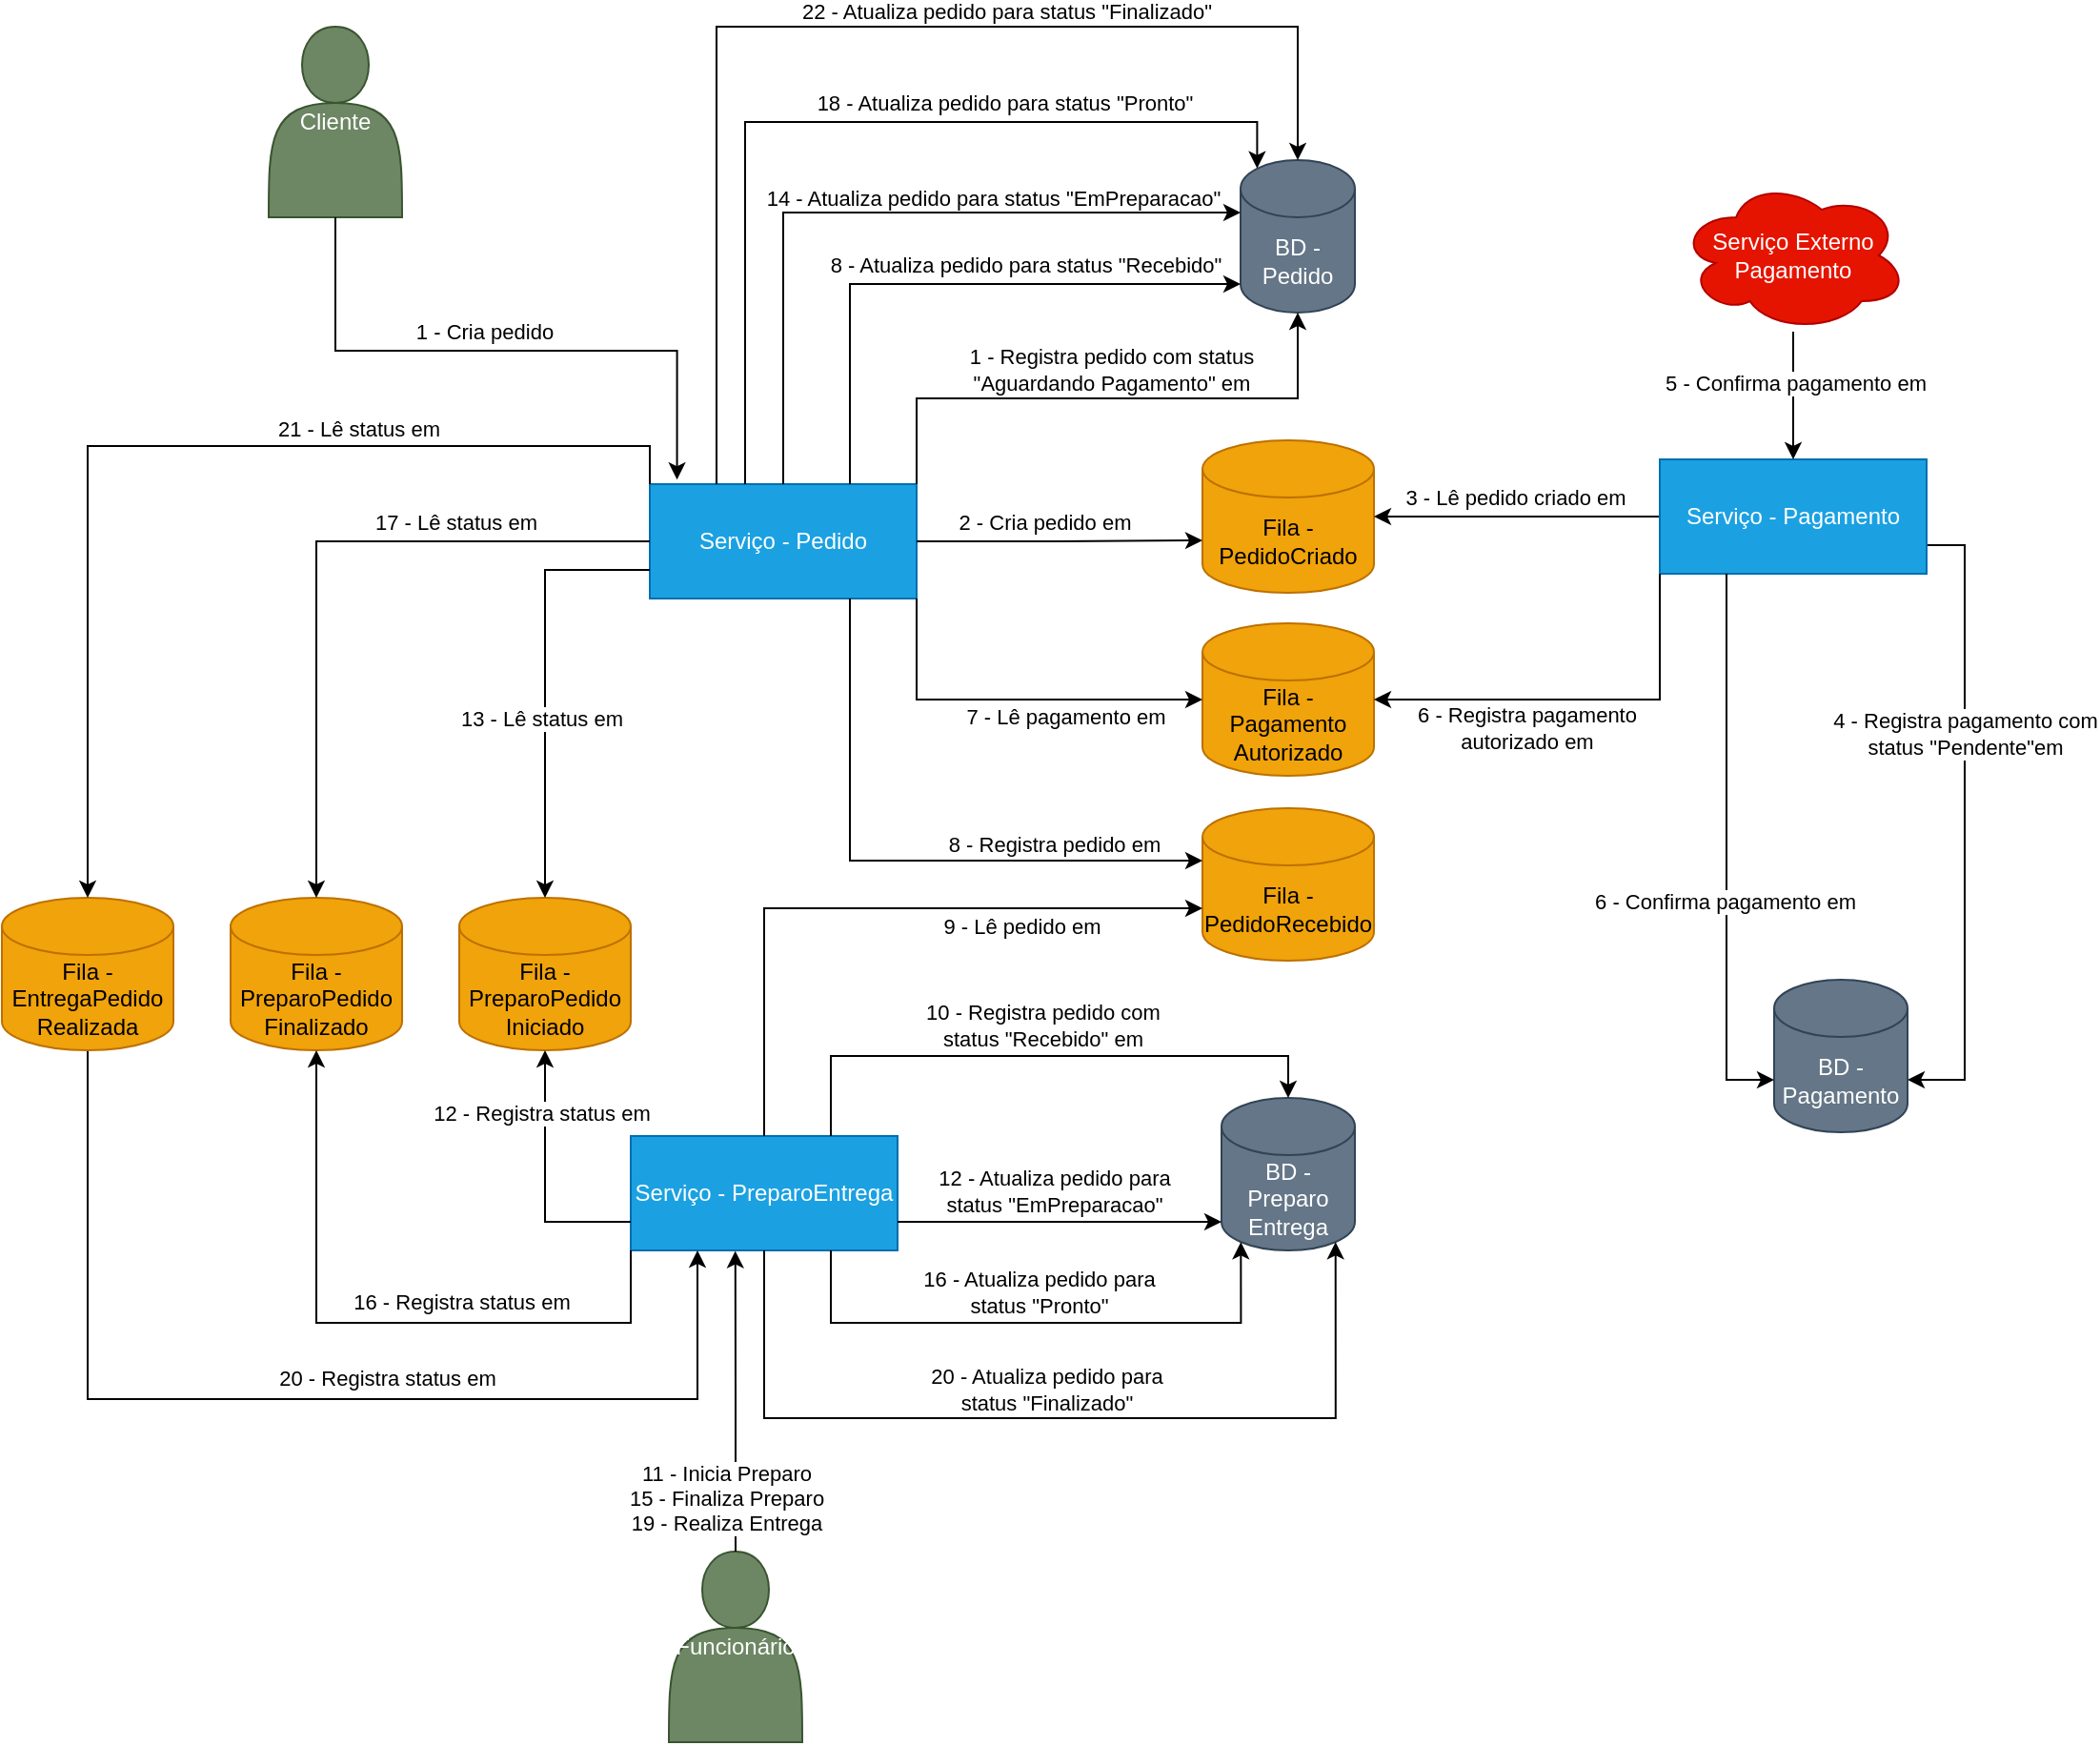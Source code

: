 <mxfile version="24.6.4" type="device">
  <diagram name="Página-1" id="wL4Jipxek0bS0VZwpiZk">
    <mxGraphModel dx="2022" dy="1866" grid="1" gridSize="10" guides="1" tooltips="1" connect="1" arrows="1" fold="1" page="1" pageScale="1" pageWidth="827" pageHeight="1169" math="0" shadow="0">
      <root>
        <mxCell id="0" />
        <mxCell id="1" parent="0" />
        <mxCell id="bHRZhwduCIA5MYHfD7RE-1" value="Serviço -&amp;nbsp;&lt;span style=&quot;background-color: initial;&quot;&gt;Pedido&lt;/span&gt;" style="rounded=0;whiteSpace=wrap;html=1;fillColor=#1ba1e2;strokeColor=#006EAF;fontColor=#ffffff;" vertex="1" parent="1">
          <mxGeometry x="40" y="120" width="140" height="60" as="geometry" />
        </mxCell>
        <mxCell id="bHRZhwduCIA5MYHfD7RE-2" value="Fila - PedidoCriado" style="shape=cylinder3;whiteSpace=wrap;html=1;boundedLbl=1;backgroundOutline=1;size=15;fillColor=#f0a30a;fontColor=#000000;strokeColor=#BD7000;" vertex="1" parent="1">
          <mxGeometry x="330" y="97" width="90" height="80" as="geometry" />
        </mxCell>
        <mxCell id="bHRZhwduCIA5MYHfD7RE-3" style="edgeStyle=orthogonalEdgeStyle;rounded=0;orthogonalLoop=1;jettySize=auto;html=1;entryX=0;entryY=0;entryDx=0;entryDy=52.5;entryPerimeter=0;" edge="1" parent="1" source="bHRZhwduCIA5MYHfD7RE-1" target="bHRZhwduCIA5MYHfD7RE-2">
          <mxGeometry relative="1" as="geometry" />
        </mxCell>
        <mxCell id="bHRZhwduCIA5MYHfD7RE-4" value="2 - Cria pedido em" style="edgeLabel;html=1;align=center;verticalAlign=middle;resizable=0;points=[];" vertex="1" connectable="0" parent="bHRZhwduCIA5MYHfD7RE-3">
          <mxGeometry x="-0.157" y="2" relative="1" as="geometry">
            <mxPoint x="3" y="-8" as="offset" />
          </mxGeometry>
        </mxCell>
        <mxCell id="bHRZhwduCIA5MYHfD7RE-6" style="edgeStyle=orthogonalEdgeStyle;rounded=0;orthogonalLoop=1;jettySize=auto;html=1;" edge="1" parent="1" source="bHRZhwduCIA5MYHfD7RE-5" target="bHRZhwduCIA5MYHfD7RE-2">
          <mxGeometry relative="1" as="geometry" />
        </mxCell>
        <mxCell id="bHRZhwduCIA5MYHfD7RE-7" value="3 - Lê pedido criado em" style="edgeLabel;html=1;align=center;verticalAlign=middle;resizable=0;points=[];" vertex="1" connectable="0" parent="bHRZhwduCIA5MYHfD7RE-6">
          <mxGeometry x="0.051" relative="1" as="geometry">
            <mxPoint x="3" y="-10" as="offset" />
          </mxGeometry>
        </mxCell>
        <mxCell id="bHRZhwduCIA5MYHfD7RE-10" style="edgeStyle=orthogonalEdgeStyle;rounded=0;orthogonalLoop=1;jettySize=auto;html=1;exitX=1;exitY=0.75;exitDx=0;exitDy=0;entryX=1;entryY=0;entryDx=0;entryDy=52.5;entryPerimeter=0;" edge="1" parent="1" source="bHRZhwduCIA5MYHfD7RE-5" target="bHRZhwduCIA5MYHfD7RE-9">
          <mxGeometry relative="1" as="geometry" />
        </mxCell>
        <mxCell id="bHRZhwduCIA5MYHfD7RE-11" value="4 - Registra pagamento com &lt;br&gt;status &quot;Pendente&quot;em" style="edgeLabel;html=1;align=center;verticalAlign=middle;resizable=0;points=[];" vertex="1" connectable="0" parent="bHRZhwduCIA5MYHfD7RE-10">
          <mxGeometry x="0.194" relative="1" as="geometry">
            <mxPoint y="-79" as="offset" />
          </mxGeometry>
        </mxCell>
        <mxCell id="bHRZhwduCIA5MYHfD7RE-5" value="Serviço -&amp;nbsp;&lt;span style=&quot;background-color: initial;&quot;&gt;Pagamento&lt;/span&gt;" style="rounded=0;whiteSpace=wrap;html=1;fillColor=#1ba1e2;strokeColor=#006EAF;fontColor=#ffffff;" vertex="1" parent="1">
          <mxGeometry x="570" y="107" width="140" height="60" as="geometry" />
        </mxCell>
        <mxCell id="bHRZhwduCIA5MYHfD7RE-12" style="edgeStyle=orthogonalEdgeStyle;rounded=0;orthogonalLoop=1;jettySize=auto;html=1;entryX=0.5;entryY=0;entryDx=0;entryDy=0;" edge="1" parent="1" source="bHRZhwduCIA5MYHfD7RE-8" target="bHRZhwduCIA5MYHfD7RE-5">
          <mxGeometry relative="1" as="geometry" />
        </mxCell>
        <mxCell id="bHRZhwduCIA5MYHfD7RE-13" value="5 - Confirma pagamento em" style="edgeLabel;html=1;align=center;verticalAlign=middle;resizable=0;points=[];" vertex="1" connectable="0" parent="bHRZhwduCIA5MYHfD7RE-12">
          <mxGeometry x="-0.212" y="1" relative="1" as="geometry">
            <mxPoint as="offset" />
          </mxGeometry>
        </mxCell>
        <mxCell id="bHRZhwduCIA5MYHfD7RE-8" value="Serviço Externo Pagamento" style="ellipse;shape=cloud;whiteSpace=wrap;html=1;fillColor=#e51400;fontColor=#ffffff;strokeColor=#B20000;" vertex="1" parent="1">
          <mxGeometry x="580" y="-40" width="120" height="80" as="geometry" />
        </mxCell>
        <mxCell id="bHRZhwduCIA5MYHfD7RE-9" value="BD - Pagamento" style="shape=cylinder3;whiteSpace=wrap;html=1;boundedLbl=1;backgroundOutline=1;size=15;fillColor=#647687;fontColor=#ffffff;strokeColor=#314354;" vertex="1" parent="1">
          <mxGeometry x="630" y="380" width="70" height="80" as="geometry" />
        </mxCell>
        <mxCell id="bHRZhwduCIA5MYHfD7RE-14" style="edgeStyle=orthogonalEdgeStyle;rounded=0;orthogonalLoop=1;jettySize=auto;html=1;entryX=0;entryY=0;entryDx=0;entryDy=52.5;entryPerimeter=0;exitX=0.25;exitY=1;exitDx=0;exitDy=0;" edge="1" parent="1" source="bHRZhwduCIA5MYHfD7RE-5" target="bHRZhwduCIA5MYHfD7RE-9">
          <mxGeometry relative="1" as="geometry" />
        </mxCell>
        <mxCell id="bHRZhwduCIA5MYHfD7RE-83" value="6 - Confirma pagamento em" style="edgeLabel;html=1;align=center;verticalAlign=middle;resizable=0;points=[];" vertex="1" connectable="0" parent="bHRZhwduCIA5MYHfD7RE-14">
          <mxGeometry x="-0.19" y="-1" relative="1" as="geometry">
            <mxPoint y="54" as="offset" />
          </mxGeometry>
        </mxCell>
        <mxCell id="bHRZhwduCIA5MYHfD7RE-16" value="Fila - Pagamento&lt;br&gt;Autorizado" style="shape=cylinder3;whiteSpace=wrap;html=1;boundedLbl=1;backgroundOutline=1;size=15;fillColor=#f0a30a;fontColor=#000000;strokeColor=#BD7000;" vertex="1" parent="1">
          <mxGeometry x="330" y="193" width="90" height="80" as="geometry" />
        </mxCell>
        <mxCell id="bHRZhwduCIA5MYHfD7RE-18" value="" style="edgeStyle=orthogonalEdgeStyle;rounded=0;orthogonalLoop=1;jettySize=auto;html=1;entryX=1;entryY=0.5;entryDx=0;entryDy=0;entryPerimeter=0;exitX=0;exitY=1;exitDx=0;exitDy=0;" edge="1" parent="1" source="bHRZhwduCIA5MYHfD7RE-5" target="bHRZhwduCIA5MYHfD7RE-16">
          <mxGeometry x="0.4" y="7" relative="1" as="geometry">
            <mxPoint as="offset" />
          </mxGeometry>
        </mxCell>
        <mxCell id="bHRZhwduCIA5MYHfD7RE-82" value="6 - Registra pagamento &lt;br&gt;autorizado em" style="edgeLabel;html=1;align=center;verticalAlign=middle;resizable=0;points=[];" vertex="1" connectable="0" parent="bHRZhwduCIA5MYHfD7RE-18">
          <mxGeometry x="-0.083" relative="1" as="geometry">
            <mxPoint x="-37" y="15" as="offset" />
          </mxGeometry>
        </mxCell>
        <mxCell id="bHRZhwduCIA5MYHfD7RE-20" value="BD - Pedido" style="shape=cylinder3;whiteSpace=wrap;html=1;boundedLbl=1;backgroundOutline=1;size=15;fillColor=#647687;fontColor=#ffffff;strokeColor=#314354;" vertex="1" parent="1">
          <mxGeometry x="350" y="-50" width="60" height="80" as="geometry" />
        </mxCell>
        <mxCell id="bHRZhwduCIA5MYHfD7RE-23" style="edgeStyle=orthogonalEdgeStyle;rounded=0;orthogonalLoop=1;jettySize=auto;html=1;exitX=1;exitY=0;exitDx=0;exitDy=0;entryX=0.5;entryY=1;entryDx=0;entryDy=0;entryPerimeter=0;" edge="1" parent="1" source="bHRZhwduCIA5MYHfD7RE-1" target="bHRZhwduCIA5MYHfD7RE-20">
          <mxGeometry relative="1" as="geometry">
            <mxPoint x="350" y="15" as="targetPoint" />
          </mxGeometry>
        </mxCell>
        <mxCell id="bHRZhwduCIA5MYHfD7RE-24" value="1 - Registra pedido com status&lt;br&gt;&quot;Aguardando Pagamento&quot; em" style="edgeLabel;html=1;align=center;verticalAlign=middle;resizable=0;points=[];" vertex="1" connectable="0" parent="bHRZhwduCIA5MYHfD7RE-23">
          <mxGeometry x="0.291" y="-3" relative="1" as="geometry">
            <mxPoint x="-40" y="-18" as="offset" />
          </mxGeometry>
        </mxCell>
        <mxCell id="bHRZhwduCIA5MYHfD7RE-25" style="edgeStyle=orthogonalEdgeStyle;rounded=0;orthogonalLoop=1;jettySize=auto;html=1;entryX=0;entryY=0.5;entryDx=0;entryDy=0;entryPerimeter=0;exitX=1;exitY=1;exitDx=0;exitDy=0;" edge="1" parent="1" source="bHRZhwduCIA5MYHfD7RE-1" target="bHRZhwduCIA5MYHfD7RE-16">
          <mxGeometry relative="1" as="geometry" />
        </mxCell>
        <mxCell id="bHRZhwduCIA5MYHfD7RE-26" value="7 - Lê pagamento em" style="edgeLabel;html=1;align=center;verticalAlign=middle;resizable=0;points=[];" vertex="1" connectable="0" parent="bHRZhwduCIA5MYHfD7RE-25">
          <mxGeometry x="0.289" y="-2" relative="1" as="geometry">
            <mxPoint y="7" as="offset" />
          </mxGeometry>
        </mxCell>
        <mxCell id="bHRZhwduCIA5MYHfD7RE-27" style="edgeStyle=orthogonalEdgeStyle;rounded=0;orthogonalLoop=1;jettySize=auto;html=1;entryX=0;entryY=1;entryDx=0;entryDy=-15;entryPerimeter=0;exitX=0.75;exitY=0;exitDx=0;exitDy=0;" edge="1" parent="1" source="bHRZhwduCIA5MYHfD7RE-1" target="bHRZhwduCIA5MYHfD7RE-20">
          <mxGeometry relative="1" as="geometry" />
        </mxCell>
        <mxCell id="bHRZhwduCIA5MYHfD7RE-28" value="8 - Atualiza pedido para status &quot;Recebido&quot;" style="edgeLabel;html=1;align=center;verticalAlign=middle;resizable=0;points=[];" vertex="1" connectable="0" parent="bHRZhwduCIA5MYHfD7RE-27">
          <mxGeometry x="-0.058" y="1" relative="1" as="geometry">
            <mxPoint x="51" y="-9" as="offset" />
          </mxGeometry>
        </mxCell>
        <mxCell id="bHRZhwduCIA5MYHfD7RE-29" value="Fila - PedidoRecebido" style="shape=cylinder3;whiteSpace=wrap;html=1;boundedLbl=1;backgroundOutline=1;size=15;fillColor=#f0a30a;fontColor=#000000;strokeColor=#BD7000;" vertex="1" parent="1">
          <mxGeometry x="330" y="290" width="90" height="80" as="geometry" />
        </mxCell>
        <mxCell id="bHRZhwduCIA5MYHfD7RE-30" style="edgeStyle=orthogonalEdgeStyle;rounded=0;orthogonalLoop=1;jettySize=auto;html=1;entryX=0;entryY=0;entryDx=0;entryDy=27.5;entryPerimeter=0;exitX=0.75;exitY=1;exitDx=0;exitDy=0;" edge="1" parent="1" source="bHRZhwduCIA5MYHfD7RE-1" target="bHRZhwduCIA5MYHfD7RE-29">
          <mxGeometry relative="1" as="geometry" />
        </mxCell>
        <mxCell id="bHRZhwduCIA5MYHfD7RE-31" value="8 - Registra pedido em" style="edgeLabel;html=1;align=center;verticalAlign=middle;resizable=0;points=[];" vertex="1" connectable="0" parent="bHRZhwduCIA5MYHfD7RE-30">
          <mxGeometry x="0.324" y="2" relative="1" as="geometry">
            <mxPoint x="31" y="-7" as="offset" />
          </mxGeometry>
        </mxCell>
        <mxCell id="bHRZhwduCIA5MYHfD7RE-32" value="Serviço -&amp;nbsp;&lt;span style=&quot;background-color: initial;&quot;&gt;PreparoEntrega&lt;/span&gt;" style="rounded=0;whiteSpace=wrap;html=1;fillColor=#1ba1e2;strokeColor=#006EAF;fontColor=#ffffff;" vertex="1" parent="1">
          <mxGeometry x="30" y="462" width="140" height="60" as="geometry" />
        </mxCell>
        <mxCell id="bHRZhwduCIA5MYHfD7RE-33" value="BD - Preparo&lt;br&gt;Entrega" style="shape=cylinder3;whiteSpace=wrap;html=1;boundedLbl=1;backgroundOutline=1;size=15;fillColor=#647687;fontColor=#ffffff;strokeColor=#314354;" vertex="1" parent="1">
          <mxGeometry x="340" y="442" width="70" height="80" as="geometry" />
        </mxCell>
        <mxCell id="bHRZhwduCIA5MYHfD7RE-34" style="edgeStyle=orthogonalEdgeStyle;rounded=0;orthogonalLoop=1;jettySize=auto;html=1;entryX=0;entryY=0;entryDx=0;entryDy=52.5;entryPerimeter=0;exitX=0.5;exitY=0;exitDx=0;exitDy=0;" edge="1" parent="1" source="bHRZhwduCIA5MYHfD7RE-32" target="bHRZhwduCIA5MYHfD7RE-29">
          <mxGeometry relative="1" as="geometry" />
        </mxCell>
        <mxCell id="bHRZhwduCIA5MYHfD7RE-79" value="9 - Lê pedido em" style="edgeLabel;html=1;align=center;verticalAlign=middle;resizable=0;points=[];" vertex="1" connectable="0" parent="bHRZhwduCIA5MYHfD7RE-34">
          <mxGeometry x="0.442" relative="1" as="geometry">
            <mxPoint x="2" y="9" as="offset" />
          </mxGeometry>
        </mxCell>
        <mxCell id="bHRZhwduCIA5MYHfD7RE-40" value="Fila - PreparoPedido&lt;br&gt;Iniciado" style="shape=cylinder3;whiteSpace=wrap;html=1;boundedLbl=1;backgroundOutline=1;size=15;fillColor=#f0a30a;fontColor=#000000;strokeColor=#BD7000;" vertex="1" parent="1">
          <mxGeometry x="-60" y="337" width="90" height="80" as="geometry" />
        </mxCell>
        <mxCell id="bHRZhwduCIA5MYHfD7RE-41" value="Fila - PreparoPedido&lt;br&gt;Finalizado" style="shape=cylinder3;whiteSpace=wrap;html=1;boundedLbl=1;backgroundOutline=1;size=15;fillColor=#f0a30a;fontColor=#000000;strokeColor=#BD7000;" vertex="1" parent="1">
          <mxGeometry x="-180" y="337" width="90" height="80" as="geometry" />
        </mxCell>
        <mxCell id="bHRZhwduCIA5MYHfD7RE-80" style="edgeStyle=orthogonalEdgeStyle;rounded=0;orthogonalLoop=1;jettySize=auto;html=1;entryX=0.25;entryY=1;entryDx=0;entryDy=0;exitX=0.5;exitY=1;exitDx=0;exitDy=0;exitPerimeter=0;" edge="1" parent="1" source="bHRZhwduCIA5MYHfD7RE-42" target="bHRZhwduCIA5MYHfD7RE-32">
          <mxGeometry relative="1" as="geometry">
            <Array as="points">
              <mxPoint x="-255" y="600" />
              <mxPoint x="65" y="600" />
            </Array>
          </mxGeometry>
        </mxCell>
        <mxCell id="bHRZhwduCIA5MYHfD7RE-81" value="20 - Registra status em" style="edgeLabel;html=1;align=center;verticalAlign=middle;resizable=0;points=[];" vertex="1" connectable="0" parent="bHRZhwduCIA5MYHfD7RE-80">
          <mxGeometry x="0.205" y="-1" relative="1" as="geometry">
            <mxPoint x="-10" y="-12" as="offset" />
          </mxGeometry>
        </mxCell>
        <mxCell id="bHRZhwduCIA5MYHfD7RE-42" value="Fila - EntregaPedido&lt;br&gt;Realizada" style="shape=cylinder3;whiteSpace=wrap;html=1;boundedLbl=1;backgroundOutline=1;size=15;fillColor=#f0a30a;fontColor=#000000;strokeColor=#BD7000;" vertex="1" parent="1">
          <mxGeometry x="-300" y="337" width="90" height="80" as="geometry" />
        </mxCell>
        <mxCell id="bHRZhwduCIA5MYHfD7RE-43" style="edgeStyle=orthogonalEdgeStyle;rounded=0;orthogonalLoop=1;jettySize=auto;html=1;entryX=0.5;entryY=1;entryDx=0;entryDy=0;entryPerimeter=0;exitX=0;exitY=0.75;exitDx=0;exitDy=0;" edge="1" parent="1" source="bHRZhwduCIA5MYHfD7RE-32" target="bHRZhwduCIA5MYHfD7RE-40">
          <mxGeometry relative="1" as="geometry" />
        </mxCell>
        <mxCell id="bHRZhwduCIA5MYHfD7RE-44" value="12 - Registra status em" style="edgeLabel;html=1;align=center;verticalAlign=middle;resizable=0;points=[];" vertex="1" connectable="0" parent="bHRZhwduCIA5MYHfD7RE-43">
          <mxGeometry x="0.435" y="-2" relative="1" as="geometry">
            <mxPoint x="-4" y="-5" as="offset" />
          </mxGeometry>
        </mxCell>
        <mxCell id="bHRZhwduCIA5MYHfD7RE-45" style="edgeStyle=orthogonalEdgeStyle;rounded=0;orthogonalLoop=1;jettySize=auto;html=1;entryX=0.5;entryY=0;entryDx=0;entryDy=0;entryPerimeter=0;exitX=0;exitY=0.75;exitDx=0;exitDy=0;" edge="1" parent="1" source="bHRZhwduCIA5MYHfD7RE-1" target="bHRZhwduCIA5MYHfD7RE-40">
          <mxGeometry relative="1" as="geometry" />
        </mxCell>
        <mxCell id="bHRZhwduCIA5MYHfD7RE-46" value="13 - Lê status em" style="edgeLabel;html=1;align=center;verticalAlign=middle;resizable=0;points=[];" vertex="1" connectable="0" parent="bHRZhwduCIA5MYHfD7RE-45">
          <mxGeometry x="0.166" y="-2" relative="1" as="geometry">
            <mxPoint as="offset" />
          </mxGeometry>
        </mxCell>
        <mxCell id="bHRZhwduCIA5MYHfD7RE-47" style="edgeStyle=orthogonalEdgeStyle;rounded=0;orthogonalLoop=1;jettySize=auto;html=1;entryX=0;entryY=0;entryDx=0;entryDy=27.5;entryPerimeter=0;exitX=0.5;exitY=0;exitDx=0;exitDy=0;" edge="1" parent="1" source="bHRZhwduCIA5MYHfD7RE-1" target="bHRZhwduCIA5MYHfD7RE-20">
          <mxGeometry relative="1" as="geometry" />
        </mxCell>
        <mxCell id="bHRZhwduCIA5MYHfD7RE-48" value="14 - Atualiza pedido para status &quot;EmPreparacao&quot;" style="edgeLabel;html=1;align=center;verticalAlign=middle;resizable=0;points=[];" vertex="1" connectable="0" parent="bHRZhwduCIA5MYHfD7RE-47">
          <mxGeometry x="-0.009" y="-1" relative="1" as="geometry">
            <mxPoint x="63" y="-9" as="offset" />
          </mxGeometry>
        </mxCell>
        <mxCell id="bHRZhwduCIA5MYHfD7RE-49" style="edgeStyle=orthogonalEdgeStyle;rounded=0;orthogonalLoop=1;jettySize=auto;html=1;entryX=0;entryY=1;entryDx=0;entryDy=-15;entryPerimeter=0;exitX=1;exitY=0.75;exitDx=0;exitDy=0;" edge="1" parent="1" source="bHRZhwduCIA5MYHfD7RE-32" target="bHRZhwduCIA5MYHfD7RE-33">
          <mxGeometry relative="1" as="geometry" />
        </mxCell>
        <mxCell id="bHRZhwduCIA5MYHfD7RE-50" value="12 - Atualiza pedido para &lt;br&gt;status &quot;EmPreparacao&quot;" style="edgeLabel;html=1;align=center;verticalAlign=middle;resizable=0;points=[];" vertex="1" connectable="0" parent="bHRZhwduCIA5MYHfD7RE-49">
          <mxGeometry x="-0.467" y="-2" relative="1" as="geometry">
            <mxPoint x="36" y="-18" as="offset" />
          </mxGeometry>
        </mxCell>
        <mxCell id="bHRZhwduCIA5MYHfD7RE-52" style="edgeStyle=orthogonalEdgeStyle;rounded=0;orthogonalLoop=1;jettySize=auto;html=1;entryX=0.145;entryY=1;entryDx=0;entryDy=-4.35;entryPerimeter=0;exitX=0.75;exitY=1;exitDx=0;exitDy=0;" edge="1" parent="1" source="bHRZhwduCIA5MYHfD7RE-32" target="bHRZhwduCIA5MYHfD7RE-33">
          <mxGeometry relative="1" as="geometry">
            <Array as="points">
              <mxPoint x="135" y="560" />
              <mxPoint x="350" y="560" />
            </Array>
          </mxGeometry>
        </mxCell>
        <mxCell id="bHRZhwduCIA5MYHfD7RE-54" value="16 - Atualiza pedido para&lt;br&gt;status &quot;Pronto&quot;" style="edgeLabel;html=1;align=center;verticalAlign=middle;resizable=0;points=[];" vertex="1" connectable="0" parent="bHRZhwduCIA5MYHfD7RE-52">
          <mxGeometry x="-0.061" y="1" relative="1" as="geometry">
            <mxPoint x="8" y="-15" as="offset" />
          </mxGeometry>
        </mxCell>
        <mxCell id="bHRZhwduCIA5MYHfD7RE-55" style="edgeStyle=orthogonalEdgeStyle;rounded=0;orthogonalLoop=1;jettySize=auto;html=1;entryX=0.5;entryY=1;entryDx=0;entryDy=0;entryPerimeter=0;exitX=0;exitY=1;exitDx=0;exitDy=0;" edge="1" parent="1" source="bHRZhwduCIA5MYHfD7RE-32" target="bHRZhwduCIA5MYHfD7RE-41">
          <mxGeometry relative="1" as="geometry">
            <Array as="points">
              <mxPoint x="30" y="560" />
              <mxPoint x="-135" y="560" />
            </Array>
          </mxGeometry>
        </mxCell>
        <mxCell id="bHRZhwduCIA5MYHfD7RE-56" value="16 - Registra status em" style="edgeLabel;html=1;align=center;verticalAlign=middle;resizable=0;points=[];" vertex="1" connectable="0" parent="bHRZhwduCIA5MYHfD7RE-55">
          <mxGeometry x="0.143" relative="1" as="geometry">
            <mxPoint x="70" y="-11" as="offset" />
          </mxGeometry>
        </mxCell>
        <mxCell id="bHRZhwduCIA5MYHfD7RE-57" style="edgeStyle=orthogonalEdgeStyle;rounded=0;orthogonalLoop=1;jettySize=auto;html=1;entryX=0.5;entryY=0;entryDx=0;entryDy=0;entryPerimeter=0;" edge="1" parent="1" source="bHRZhwduCIA5MYHfD7RE-1" target="bHRZhwduCIA5MYHfD7RE-41">
          <mxGeometry relative="1" as="geometry" />
        </mxCell>
        <mxCell id="bHRZhwduCIA5MYHfD7RE-58" value="17 - Lê status em" style="edgeLabel;html=1;align=center;verticalAlign=middle;resizable=0;points=[];" vertex="1" connectable="0" parent="bHRZhwduCIA5MYHfD7RE-57">
          <mxGeometry x="-0.23" y="1" relative="1" as="geometry">
            <mxPoint x="37" y="-11" as="offset" />
          </mxGeometry>
        </mxCell>
        <mxCell id="bHRZhwduCIA5MYHfD7RE-59" style="edgeStyle=orthogonalEdgeStyle;rounded=0;orthogonalLoop=1;jettySize=auto;html=1;entryX=0.145;entryY=0;entryDx=0;entryDy=4.35;entryPerimeter=0;" edge="1" parent="1" target="bHRZhwduCIA5MYHfD7RE-20">
          <mxGeometry relative="1" as="geometry">
            <mxPoint x="90" y="120" as="sourcePoint" />
            <Array as="points">
              <mxPoint x="90" y="120" />
              <mxPoint x="90" y="-70" />
              <mxPoint x="359" y="-70" />
            </Array>
          </mxGeometry>
        </mxCell>
        <mxCell id="bHRZhwduCIA5MYHfD7RE-60" value="18 - Atualiza pedido para status &quot;Pronto&quot;" style="edgeLabel;html=1;align=center;verticalAlign=middle;resizable=0;points=[];" vertex="1" connectable="0" parent="bHRZhwduCIA5MYHfD7RE-59">
          <mxGeometry x="0.151" y="-1" relative="1" as="geometry">
            <mxPoint x="48" y="-11" as="offset" />
          </mxGeometry>
        </mxCell>
        <mxCell id="bHRZhwduCIA5MYHfD7RE-62" style="edgeStyle=orthogonalEdgeStyle;rounded=0;orthogonalLoop=1;jettySize=auto;html=1;entryX=0.855;entryY=1;entryDx=0;entryDy=-4.35;entryPerimeter=0;exitX=0.5;exitY=1;exitDx=0;exitDy=0;" edge="1" parent="1" source="bHRZhwduCIA5MYHfD7RE-32" target="bHRZhwduCIA5MYHfD7RE-33">
          <mxGeometry relative="1" as="geometry">
            <Array as="points">
              <mxPoint x="100" y="610" />
              <mxPoint x="400" y="610" />
            </Array>
          </mxGeometry>
        </mxCell>
        <mxCell id="bHRZhwduCIA5MYHfD7RE-63" value="20 - Atualiza pedido para &lt;br&gt;status &quot;Finalizado&quot;" style="edgeLabel;html=1;align=center;verticalAlign=middle;resizable=0;points=[];" vertex="1" connectable="0" parent="bHRZhwduCIA5MYHfD7RE-62">
          <mxGeometry x="-0.319" relative="1" as="geometry">
            <mxPoint x="72" y="-15" as="offset" />
          </mxGeometry>
        </mxCell>
        <mxCell id="bHRZhwduCIA5MYHfD7RE-67" style="edgeStyle=orthogonalEdgeStyle;rounded=0;orthogonalLoop=1;jettySize=auto;html=1;entryX=0.5;entryY=0;entryDx=0;entryDy=0;entryPerimeter=0;exitX=0;exitY=0;exitDx=0;exitDy=0;" edge="1" parent="1" source="bHRZhwduCIA5MYHfD7RE-1" target="bHRZhwduCIA5MYHfD7RE-42">
          <mxGeometry relative="1" as="geometry" />
        </mxCell>
        <mxCell id="bHRZhwduCIA5MYHfD7RE-69" value="21 - Lê status em" style="edgeLabel;html=1;align=center;verticalAlign=middle;resizable=0;points=[];" vertex="1" connectable="0" parent="bHRZhwduCIA5MYHfD7RE-67">
          <mxGeometry x="-0.372" y="3" relative="1" as="geometry">
            <mxPoint y="-12" as="offset" />
          </mxGeometry>
        </mxCell>
        <mxCell id="bHRZhwduCIA5MYHfD7RE-70" style="edgeStyle=orthogonalEdgeStyle;rounded=0;orthogonalLoop=1;jettySize=auto;html=1;exitX=0.25;exitY=0;exitDx=0;exitDy=0;entryX=0.5;entryY=0;entryDx=0;entryDy=0;entryPerimeter=0;" edge="1" parent="1" source="bHRZhwduCIA5MYHfD7RE-1" target="bHRZhwduCIA5MYHfD7RE-20">
          <mxGeometry relative="1" as="geometry">
            <mxPoint x="401" y="-52" as="targetPoint" />
            <Array as="points">
              <mxPoint x="75" y="-120" />
              <mxPoint x="380" y="-120" />
            </Array>
          </mxGeometry>
        </mxCell>
        <mxCell id="bHRZhwduCIA5MYHfD7RE-71" value="22 - Atualiza pedido para status &quot;Finalizado&quot;" style="edgeLabel;html=1;align=center;verticalAlign=middle;resizable=0;points=[];" vertex="1" connectable="0" parent="bHRZhwduCIA5MYHfD7RE-70">
          <mxGeometry x="0.133" y="-1" relative="1" as="geometry">
            <mxPoint x="43" y="-9" as="offset" />
          </mxGeometry>
        </mxCell>
        <mxCell id="bHRZhwduCIA5MYHfD7RE-85" style="edgeStyle=orthogonalEdgeStyle;rounded=0;orthogonalLoop=1;jettySize=auto;html=1;entryX=0.5;entryY=0;entryDx=0;entryDy=0;entryPerimeter=0;exitX=0.75;exitY=0;exitDx=0;exitDy=0;" edge="1" parent="1" source="bHRZhwduCIA5MYHfD7RE-32" target="bHRZhwduCIA5MYHfD7RE-33">
          <mxGeometry relative="1" as="geometry">
            <Array as="points">
              <mxPoint x="135" y="420" />
              <mxPoint x="375" y="420" />
            </Array>
          </mxGeometry>
        </mxCell>
        <mxCell id="bHRZhwduCIA5MYHfD7RE-86" value="10 - Registra pedido com&lt;br&gt;status &quot;Recebido&quot; em" style="edgeLabel;html=1;align=center;verticalAlign=middle;resizable=0;points=[];" vertex="1" connectable="0" parent="bHRZhwduCIA5MYHfD7RE-85">
          <mxGeometry x="-0.2" y="-2" relative="1" as="geometry">
            <mxPoint x="31" y="-18" as="offset" />
          </mxGeometry>
        </mxCell>
        <mxCell id="bHRZhwduCIA5MYHfD7RE-87" value="Cliente" style="shape=actor;whiteSpace=wrap;html=1;fillColor=#6d8764;fontColor=#ffffff;strokeColor=#3A5431;" vertex="1" parent="1">
          <mxGeometry x="-160" y="-120" width="70" height="100" as="geometry" />
        </mxCell>
        <mxCell id="bHRZhwduCIA5MYHfD7RE-88" style="edgeStyle=orthogonalEdgeStyle;rounded=0;orthogonalLoop=1;jettySize=auto;html=1;entryX=0.102;entryY=-0.04;entryDx=0;entryDy=0;entryPerimeter=0;exitX=0.5;exitY=1;exitDx=0;exitDy=0;" edge="1" parent="1" source="bHRZhwduCIA5MYHfD7RE-87" target="bHRZhwduCIA5MYHfD7RE-1">
          <mxGeometry relative="1" as="geometry" />
        </mxCell>
        <mxCell id="bHRZhwduCIA5MYHfD7RE-89" value="1 - Cria pedido" style="edgeLabel;html=1;align=center;verticalAlign=middle;resizable=0;points=[];" vertex="1" connectable="0" parent="bHRZhwduCIA5MYHfD7RE-88">
          <mxGeometry x="-0.076" relative="1" as="geometry">
            <mxPoint x="1" y="-10" as="offset" />
          </mxGeometry>
        </mxCell>
        <mxCell id="bHRZhwduCIA5MYHfD7RE-90" value="Funcionário" style="shape=actor;whiteSpace=wrap;html=1;fillColor=#6d8764;fontColor=#ffffff;strokeColor=#3A5431;" vertex="1" parent="1">
          <mxGeometry x="50" y="680" width="70" height="100" as="geometry" />
        </mxCell>
        <mxCell id="bHRZhwduCIA5MYHfD7RE-95" style="edgeStyle=orthogonalEdgeStyle;rounded=0;orthogonalLoop=1;jettySize=auto;html=1;entryX=0.392;entryY=1.005;entryDx=0;entryDy=0;entryPerimeter=0;" edge="1" parent="1" source="bHRZhwduCIA5MYHfD7RE-90" target="bHRZhwduCIA5MYHfD7RE-32">
          <mxGeometry relative="1" as="geometry" />
        </mxCell>
        <mxCell id="bHRZhwduCIA5MYHfD7RE-96" value="11 - Inicia Preparo&lt;br&gt;15 - Finaliza Preparo&lt;br&gt;19 - Realiza Entrega" style="edgeLabel;html=1;align=center;verticalAlign=middle;resizable=0;points=[];" vertex="1" connectable="0" parent="bHRZhwduCIA5MYHfD7RE-95">
          <mxGeometry x="-0.188" y="-1" relative="1" as="geometry">
            <mxPoint x="-6" y="36" as="offset" />
          </mxGeometry>
        </mxCell>
      </root>
    </mxGraphModel>
  </diagram>
</mxfile>
